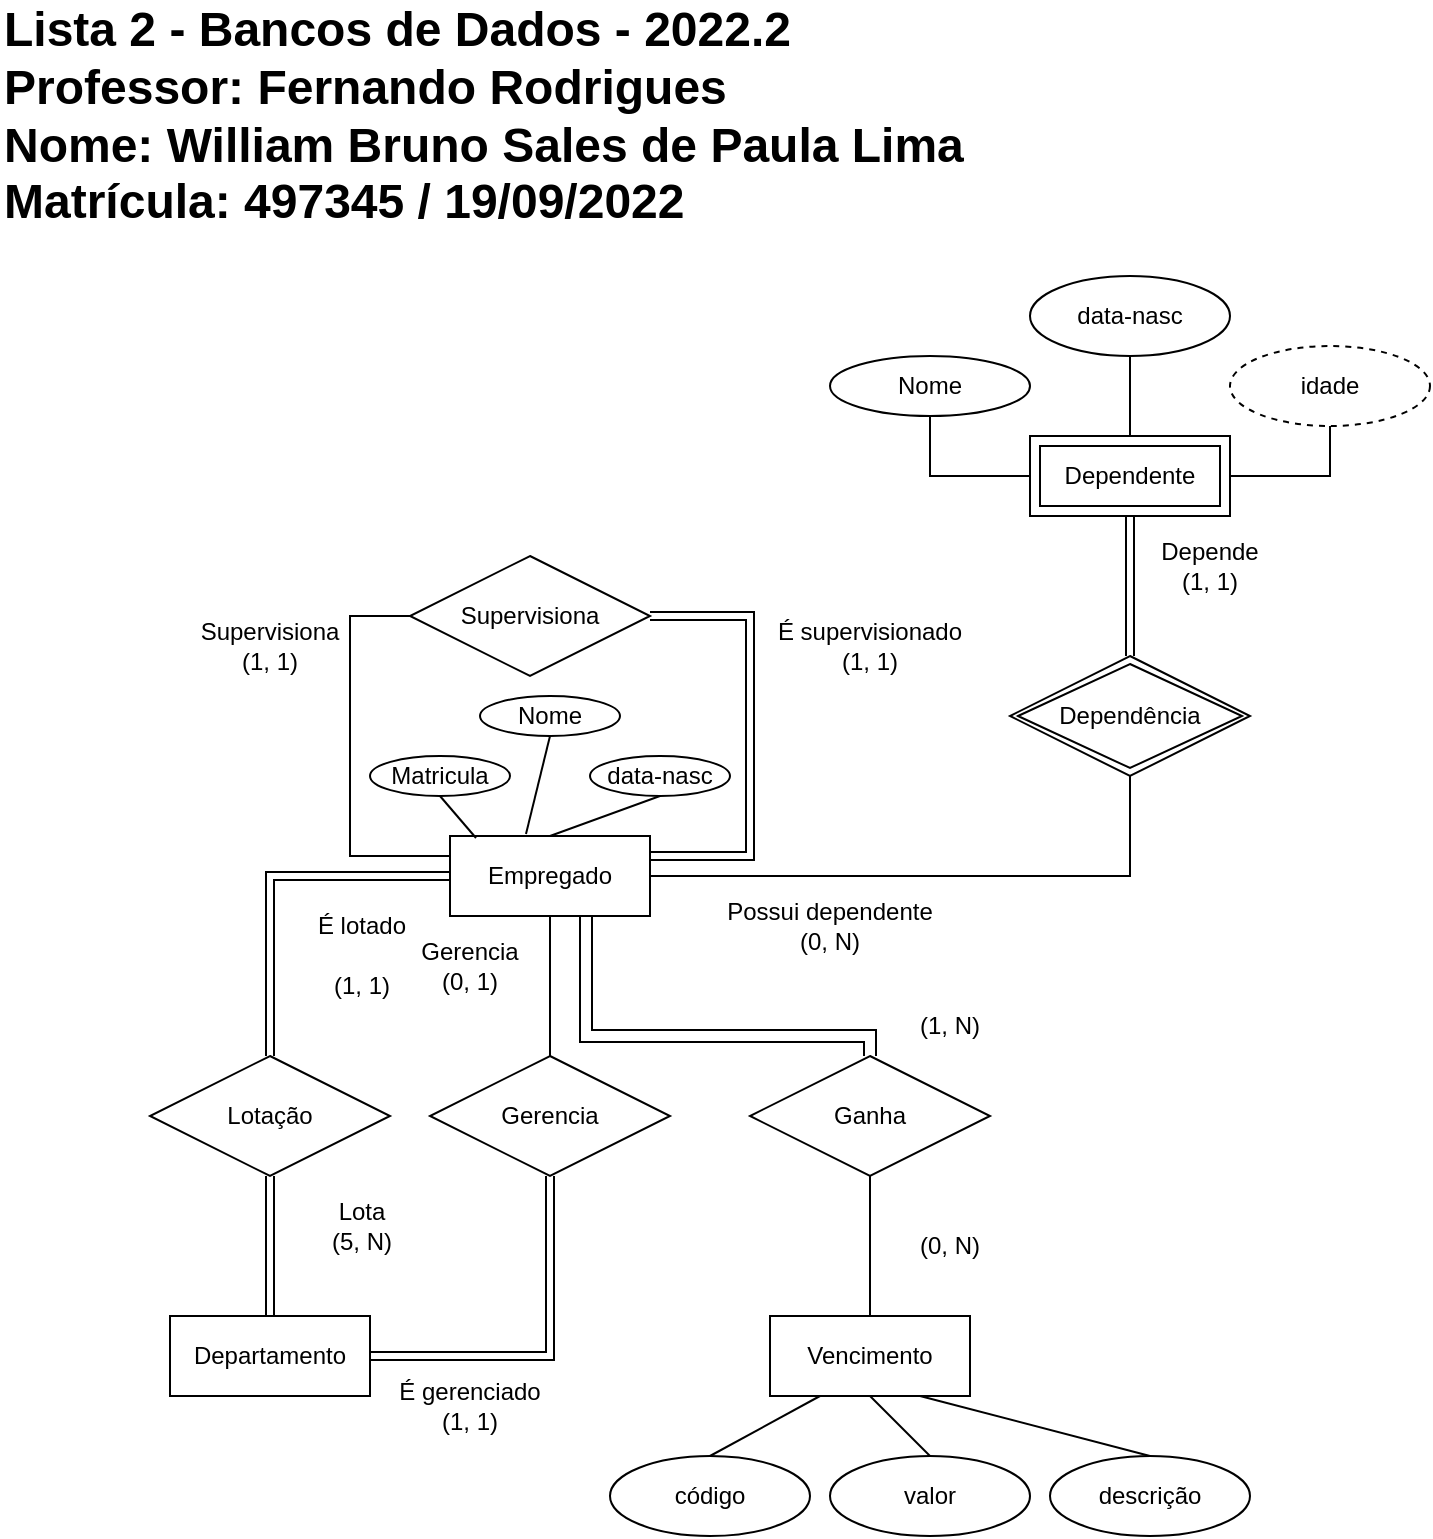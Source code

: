 <mxfile version="20.3.2" type="github"><diagram id="sWRd494qI2ExZUr6aOoy" name="Página-1"><mxGraphModel dx="1422" dy="762" grid="1" gridSize="10" guides="1" tooltips="1" connect="1" arrows="1" fold="1" page="1" pageScale="1" pageWidth="827" pageHeight="1169" math="0" shadow="0"><root><mxCell id="0"/><mxCell id="1" parent="0"/><mxCell id="u_pdF3DIPeudoklIs56j-3" value="" style="shape=link;html=1;rounded=0;entryX=0;entryY=0.5;entryDx=0;entryDy=0;exitX=0.5;exitY=0;exitDx=0;exitDy=0;" edge="1" parent="1" source="u_pdF3DIPeudoklIs56j-4" target="u_pdF3DIPeudoklIs56j-5"><mxGeometry width="100" relative="1" as="geometry"><mxPoint x="154" y="530" as="sourcePoint"/><mxPoint x="268" y="440" as="targetPoint"/><Array as="points"><mxPoint x="154" y="440"/></Array></mxGeometry></mxCell><mxCell id="u_pdF3DIPeudoklIs56j-4" value="Lotação" style="shape=rhombus;perimeter=rhombusPerimeter;whiteSpace=wrap;html=1;align=center;" vertex="1" parent="1"><mxGeometry x="94" y="530" width="120" height="60" as="geometry"/></mxCell><mxCell id="u_pdF3DIPeudoklIs56j-5" value="Empregado" style="whiteSpace=wrap;html=1;align=center;" vertex="1" parent="1"><mxGeometry x="244" y="420" width="100" height="40" as="geometry"/></mxCell><mxCell id="u_pdF3DIPeudoklIs56j-6" value="Departamento" style="whiteSpace=wrap;html=1;align=center;" vertex="1" parent="1"><mxGeometry x="104" y="660" width="100" height="40" as="geometry"/></mxCell><mxCell id="u_pdF3DIPeudoklIs56j-7" value="" style="shape=link;html=1;rounded=0;exitX=0.5;exitY=1;exitDx=0;exitDy=0;entryX=0.5;entryY=0;entryDx=0;entryDy=0;" edge="1" parent="1" source="u_pdF3DIPeudoklIs56j-4" target="u_pdF3DIPeudoklIs56j-6"><mxGeometry width="100" relative="1" as="geometry"><mxPoint x="434" y="530" as="sourcePoint"/><mxPoint x="534" y="530" as="targetPoint"/></mxGeometry></mxCell><mxCell id="u_pdF3DIPeudoklIs56j-9" value="Gerencia" style="shape=rhombus;perimeter=rhombusPerimeter;whiteSpace=wrap;html=1;align=center;" vertex="1" parent="1"><mxGeometry x="234" y="530" width="120" height="60" as="geometry"/></mxCell><mxCell id="u_pdF3DIPeudoklIs56j-10" value="" style="endArrow=none;html=1;rounded=0;exitX=0.5;exitY=1;exitDx=0;exitDy=0;entryX=0.5;entryY=0;entryDx=0;entryDy=0;" edge="1" parent="1" source="u_pdF3DIPeudoklIs56j-5" target="u_pdF3DIPeudoklIs56j-9"><mxGeometry relative="1" as="geometry"><mxPoint x="374" y="600" as="sourcePoint"/><mxPoint x="534" y="600" as="targetPoint"/></mxGeometry></mxCell><mxCell id="u_pdF3DIPeudoklIs56j-11" value="" style="shape=link;html=1;rounded=0;exitX=1;exitY=0.5;exitDx=0;exitDy=0;entryX=0.5;entryY=1;entryDx=0;entryDy=0;" edge="1" parent="1" source="u_pdF3DIPeudoklIs56j-6" target="u_pdF3DIPeudoklIs56j-9"><mxGeometry width="100" relative="1" as="geometry"><mxPoint x="404" y="600" as="sourcePoint"/><mxPoint x="504" y="600" as="targetPoint"/><Array as="points"><mxPoint x="294" y="680"/></Array></mxGeometry></mxCell><mxCell id="u_pdF3DIPeudoklIs56j-13" value="É lotado" style="text;html=1;strokeColor=none;fillColor=none;align=center;verticalAlign=middle;whiteSpace=wrap;rounded=0;" vertex="1" parent="1"><mxGeometry x="170" y="450" width="60" height="30" as="geometry"/></mxCell><mxCell id="u_pdF3DIPeudoklIs56j-14" value="(1, 1)" style="text;html=1;strokeColor=none;fillColor=none;align=center;verticalAlign=middle;whiteSpace=wrap;rounded=0;" vertex="1" parent="1"><mxGeometry x="170" y="480" width="60" height="30" as="geometry"/></mxCell><mxCell id="u_pdF3DIPeudoklIs56j-15" value="Lota&lt;br&gt;(5, N)" style="text;html=1;strokeColor=none;fillColor=none;align=center;verticalAlign=middle;whiteSpace=wrap;rounded=0;" vertex="1" parent="1"><mxGeometry x="170" y="600" width="60" height="30" as="geometry"/></mxCell><mxCell id="u_pdF3DIPeudoklIs56j-16" value="É gerenciado&lt;br&gt;(1, 1)" style="text;html=1;strokeColor=none;fillColor=none;align=center;verticalAlign=middle;whiteSpace=wrap;rounded=0;" vertex="1" parent="1"><mxGeometry x="214" y="690" width="80" height="30" as="geometry"/></mxCell><mxCell id="u_pdF3DIPeudoklIs56j-17" value="Gerencia&lt;br&gt;(0, 1)" style="text;html=1;strokeColor=none;fillColor=none;align=center;verticalAlign=middle;whiteSpace=wrap;rounded=0;" vertex="1" parent="1"><mxGeometry x="224" y="470" width="60" height="30" as="geometry"/></mxCell><mxCell id="u_pdF3DIPeudoklIs56j-18" value="Supervisiona" style="shape=rhombus;perimeter=rhombusPerimeter;whiteSpace=wrap;html=1;align=center;" vertex="1" parent="1"><mxGeometry x="224" y="280" width="120" height="60" as="geometry"/></mxCell><mxCell id="u_pdF3DIPeudoklIs56j-19" value="" style="endArrow=none;html=1;rounded=0;entryX=0;entryY=0.25;entryDx=0;entryDy=0;exitX=0;exitY=0.5;exitDx=0;exitDy=0;" edge="1" parent="1" source="u_pdF3DIPeudoklIs56j-18" target="u_pdF3DIPeudoklIs56j-5"><mxGeometry relative="1" as="geometry"><mxPoint x="344" y="360" as="sourcePoint"/><mxPoint x="504" y="360" as="targetPoint"/><Array as="points"><mxPoint x="194" y="310"/><mxPoint x="194" y="430"/></Array></mxGeometry></mxCell><mxCell id="u_pdF3DIPeudoklIs56j-20" value="É supervisionado&lt;br&gt;(1, 1)" style="text;html=1;strokeColor=none;fillColor=none;align=center;verticalAlign=middle;whiteSpace=wrap;rounded=0;" vertex="1" parent="1"><mxGeometry x="404" y="310" width="100" height="30" as="geometry"/></mxCell><mxCell id="u_pdF3DIPeudoklIs56j-22" value="Supervisiona&lt;br&gt;(1, 1)" style="text;html=1;strokeColor=none;fillColor=none;align=center;verticalAlign=middle;whiteSpace=wrap;rounded=0;" vertex="1" parent="1"><mxGeometry x="114" y="310" width="80" height="30" as="geometry"/></mxCell><mxCell id="u_pdF3DIPeudoklIs56j-23" value="" style="shape=link;html=1;rounded=0;exitX=1;exitY=0.25;exitDx=0;exitDy=0;entryX=1;entryY=0.5;entryDx=0;entryDy=0;" edge="1" parent="1" source="u_pdF3DIPeudoklIs56j-5" target="u_pdF3DIPeudoklIs56j-18"><mxGeometry width="100" relative="1" as="geometry"><mxPoint x="374" y="340" as="sourcePoint"/><mxPoint x="474" y="340" as="targetPoint"/><Array as="points"><mxPoint x="394" y="430"/><mxPoint x="394" y="360"/><mxPoint x="394" y="310"/></Array></mxGeometry></mxCell><mxCell id="u_pdF3DIPeudoklIs56j-24" value="Matricula" style="ellipse;whiteSpace=wrap;html=1;align=center;" vertex="1" parent="1"><mxGeometry x="204" y="380" width="70" height="20" as="geometry"/></mxCell><mxCell id="u_pdF3DIPeudoklIs56j-25" value="" style="endArrow=none;html=1;rounded=0;exitX=0.5;exitY=1;exitDx=0;exitDy=0;entryX=0.13;entryY=0.025;entryDx=0;entryDy=0;entryPerimeter=0;" edge="1" parent="1" source="u_pdF3DIPeudoklIs56j-24" target="u_pdF3DIPeudoklIs56j-5"><mxGeometry relative="1" as="geometry"><mxPoint x="344" y="540" as="sourcePoint"/><mxPoint x="504" y="540" as="targetPoint"/></mxGeometry></mxCell><mxCell id="u_pdF3DIPeudoklIs56j-26" value="Nome" style="ellipse;whiteSpace=wrap;html=1;align=center;" vertex="1" parent="1"><mxGeometry x="259" y="350" width="70" height="20" as="geometry"/></mxCell><mxCell id="u_pdF3DIPeudoklIs56j-27" value="data-nasc" style="ellipse;whiteSpace=wrap;html=1;align=center;" vertex="1" parent="1"><mxGeometry x="314" y="380" width="70" height="20" as="geometry"/></mxCell><mxCell id="u_pdF3DIPeudoklIs56j-28" value="" style="endArrow=none;html=1;rounded=0;exitX=0.5;exitY=1;exitDx=0;exitDy=0;entryX=0.5;entryY=0;entryDx=0;entryDy=0;" edge="1" parent="1" source="u_pdF3DIPeudoklIs56j-27" target="u_pdF3DIPeudoklIs56j-5"><mxGeometry relative="1" as="geometry"><mxPoint x="344" y="540" as="sourcePoint"/><mxPoint x="504" y="540" as="targetPoint"/></mxGeometry></mxCell><mxCell id="u_pdF3DIPeudoklIs56j-29" value="" style="endArrow=none;html=1;rounded=0;exitX=0.5;exitY=1;exitDx=0;exitDy=0;entryX=0.38;entryY=-0.025;entryDx=0;entryDy=0;entryPerimeter=0;" edge="1" parent="1" source="u_pdF3DIPeudoklIs56j-26" target="u_pdF3DIPeudoklIs56j-5"><mxGeometry relative="1" as="geometry"><mxPoint x="344" y="540" as="sourcePoint"/><mxPoint x="504" y="540" as="targetPoint"/></mxGeometry></mxCell><mxCell id="u_pdF3DIPeudoklIs56j-30" value="Dependência" style="shape=rhombus;double=1;perimeter=rhombusPerimeter;whiteSpace=wrap;html=1;align=center;" vertex="1" parent="1"><mxGeometry x="524" y="330" width="120" height="60" as="geometry"/></mxCell><mxCell id="u_pdF3DIPeudoklIs56j-31" value="" style="endArrow=none;html=1;rounded=0;entryX=0.5;entryY=1;entryDx=0;entryDy=0;" edge="1" parent="1" target="u_pdF3DIPeudoklIs56j-30"><mxGeometry relative="1" as="geometry"><mxPoint x="344" y="440" as="sourcePoint"/><mxPoint x="504" y="440" as="targetPoint"/><Array as="points"><mxPoint x="584" y="440"/></Array></mxGeometry></mxCell><mxCell id="u_pdF3DIPeudoklIs56j-32" value="Dependente" style="shape=ext;margin=3;double=1;whiteSpace=wrap;html=1;align=center;" vertex="1" parent="1"><mxGeometry x="534" y="220" width="100" height="40" as="geometry"/></mxCell><mxCell id="u_pdF3DIPeudoklIs56j-33" value="" style="shape=link;html=1;rounded=0;entryX=0.5;entryY=1;entryDx=0;entryDy=0;exitX=0.5;exitY=0;exitDx=0;exitDy=0;" edge="1" parent="1" source="u_pdF3DIPeudoklIs56j-30" target="u_pdF3DIPeudoklIs56j-32"><mxGeometry width="100" relative="1" as="geometry"><mxPoint x="374" y="340" as="sourcePoint"/><mxPoint x="474" y="340" as="targetPoint"/></mxGeometry></mxCell><mxCell id="u_pdF3DIPeudoklIs56j-34" value="Possui dependente&lt;br&gt;(0, N)" style="text;html=1;strokeColor=none;fillColor=none;align=center;verticalAlign=middle;whiteSpace=wrap;rounded=0;" vertex="1" parent="1"><mxGeometry x="374" y="450" width="120" height="30" as="geometry"/></mxCell><mxCell id="u_pdF3DIPeudoklIs56j-35" value="Depende&lt;br&gt;(1, 1)" style="text;html=1;strokeColor=none;fillColor=none;align=center;verticalAlign=middle;whiteSpace=wrap;rounded=0;" vertex="1" parent="1"><mxGeometry x="594" y="270" width="60" height="30" as="geometry"/></mxCell><mxCell id="u_pdF3DIPeudoklIs56j-36" value="Nome" style="ellipse;whiteSpace=wrap;html=1;align=center;" vertex="1" parent="1"><mxGeometry x="434" y="180" width="100" height="30" as="geometry"/></mxCell><mxCell id="u_pdF3DIPeudoklIs56j-37" value="data-nasc" style="ellipse;whiteSpace=wrap;html=1;align=center;" vertex="1" parent="1"><mxGeometry x="534" y="140" width="100" height="40" as="geometry"/></mxCell><mxCell id="u_pdF3DIPeudoklIs56j-38" value="idade" style="ellipse;whiteSpace=wrap;html=1;align=center;dashed=1;" vertex="1" parent="1"><mxGeometry x="634" y="175" width="100" height="40" as="geometry"/></mxCell><mxCell id="u_pdF3DIPeudoklIs56j-39" value="" style="endArrow=none;html=1;rounded=0;entryX=0;entryY=0.5;entryDx=0;entryDy=0;exitX=0.5;exitY=1;exitDx=0;exitDy=0;" edge="1" parent="1" source="u_pdF3DIPeudoklIs56j-36" target="u_pdF3DIPeudoklIs56j-32"><mxGeometry relative="1" as="geometry"><mxPoint x="474" y="200" as="sourcePoint"/><mxPoint x="504" y="120" as="targetPoint"/><Array as="points"><mxPoint x="484" y="240"/></Array></mxGeometry></mxCell><mxCell id="u_pdF3DIPeudoklIs56j-40" value="" style="endArrow=none;html=1;rounded=0;entryX=0.5;entryY=0;entryDx=0;entryDy=0;exitX=0.5;exitY=1;exitDx=0;exitDy=0;" edge="1" parent="1" source="u_pdF3DIPeudoklIs56j-37" target="u_pdF3DIPeudoklIs56j-32"><mxGeometry relative="1" as="geometry"><mxPoint x="344" y="120" as="sourcePoint"/><mxPoint x="504" y="120" as="targetPoint"/></mxGeometry></mxCell><mxCell id="u_pdF3DIPeudoklIs56j-42" value="" style="endArrow=none;html=1;rounded=0;exitX=1;exitY=0.5;exitDx=0;exitDy=0;entryX=0.5;entryY=1;entryDx=0;entryDy=0;" edge="1" parent="1" source="u_pdF3DIPeudoklIs56j-32" target="u_pdF3DIPeudoklIs56j-38"><mxGeometry relative="1" as="geometry"><mxPoint x="344" y="120" as="sourcePoint"/><mxPoint x="504" y="120" as="targetPoint"/><Array as="points"><mxPoint x="684" y="240"/></Array></mxGeometry></mxCell><mxCell id="u_pdF3DIPeudoklIs56j-44" value="Ganha" style="shape=rhombus;perimeter=rhombusPerimeter;whiteSpace=wrap;html=1;align=center;" vertex="1" parent="1"><mxGeometry x="394" y="530" width="120" height="60" as="geometry"/></mxCell><mxCell id="u_pdF3DIPeudoklIs56j-46" value="" style="shape=link;html=1;rounded=0;exitX=0.68;exitY=1;exitDx=0;exitDy=0;exitPerimeter=0;width=6;entryX=0.5;entryY=0;entryDx=0;entryDy=0;" edge="1" parent="1" source="u_pdF3DIPeudoklIs56j-5" target="u_pdF3DIPeudoklIs56j-44"><mxGeometry width="100" relative="1" as="geometry"><mxPoint x="374" y="520" as="sourcePoint"/><mxPoint x="424" y="550" as="targetPoint"/><Array as="points"><mxPoint x="312" y="520"/><mxPoint x="454" y="520"/></Array></mxGeometry></mxCell><mxCell id="u_pdF3DIPeudoklIs56j-47" value="Vencimento" style="whiteSpace=wrap;html=1;align=center;" vertex="1" parent="1"><mxGeometry x="404" y="660" width="100" height="40" as="geometry"/></mxCell><mxCell id="u_pdF3DIPeudoklIs56j-48" value="código" style="ellipse;whiteSpace=wrap;html=1;align=center;" vertex="1" parent="1"><mxGeometry x="324" y="730" width="100" height="40" as="geometry"/></mxCell><mxCell id="u_pdF3DIPeudoklIs56j-49" value="valor" style="ellipse;whiteSpace=wrap;html=1;align=center;" vertex="1" parent="1"><mxGeometry x="434" y="730" width="100" height="40" as="geometry"/></mxCell><mxCell id="u_pdF3DIPeudoklIs56j-50" value="descrição" style="ellipse;whiteSpace=wrap;html=1;align=center;" vertex="1" parent="1"><mxGeometry x="544" y="730" width="100" height="40" as="geometry"/></mxCell><mxCell id="u_pdF3DIPeudoklIs56j-51" value="" style="endArrow=none;html=1;rounded=0;exitX=0.5;exitY=0;exitDx=0;exitDy=0;entryX=0.25;entryY=1;entryDx=0;entryDy=0;" edge="1" parent="1" source="u_pdF3DIPeudoklIs56j-48" target="u_pdF3DIPeudoklIs56j-47"><mxGeometry relative="1" as="geometry"><mxPoint x="344" y="520" as="sourcePoint"/><mxPoint x="504" y="520" as="targetPoint"/></mxGeometry></mxCell><mxCell id="u_pdF3DIPeudoklIs56j-52" value="" style="endArrow=none;html=1;rounded=0;exitX=0.5;exitY=0;exitDx=0;exitDy=0;entryX=0.5;entryY=1;entryDx=0;entryDy=0;" edge="1" parent="1" source="u_pdF3DIPeudoklIs56j-49" target="u_pdF3DIPeudoklIs56j-47"><mxGeometry relative="1" as="geometry"><mxPoint x="344" y="520" as="sourcePoint"/><mxPoint x="504" y="520" as="targetPoint"/></mxGeometry></mxCell><mxCell id="u_pdF3DIPeudoklIs56j-53" value="" style="endArrow=none;html=1;rounded=0;exitX=0.5;exitY=0;exitDx=0;exitDy=0;entryX=0.75;entryY=1;entryDx=0;entryDy=0;" edge="1" parent="1" source="u_pdF3DIPeudoklIs56j-50" target="u_pdF3DIPeudoklIs56j-47"><mxGeometry relative="1" as="geometry"><mxPoint x="344" y="520" as="sourcePoint"/><mxPoint x="504" y="520" as="targetPoint"/></mxGeometry></mxCell><mxCell id="u_pdF3DIPeudoklIs56j-54" value="" style="endArrow=none;html=1;rounded=0;exitX=0.5;exitY=0;exitDx=0;exitDy=0;entryX=0.5;entryY=1;entryDx=0;entryDy=0;" edge="1" parent="1" source="u_pdF3DIPeudoklIs56j-47" target="u_pdF3DIPeudoklIs56j-44"><mxGeometry relative="1" as="geometry"><mxPoint x="344" y="520" as="sourcePoint"/><mxPoint x="504" y="520" as="targetPoint"/></mxGeometry></mxCell><mxCell id="u_pdF3DIPeudoklIs56j-55" value="(1, N)" style="text;html=1;strokeColor=none;fillColor=none;align=center;verticalAlign=middle;whiteSpace=wrap;rounded=0;" vertex="1" parent="1"><mxGeometry x="464" y="500" width="60" height="30" as="geometry"/></mxCell><mxCell id="u_pdF3DIPeudoklIs56j-56" value="(0, N)" style="text;html=1;strokeColor=none;fillColor=none;align=center;verticalAlign=middle;whiteSpace=wrap;rounded=0;" vertex="1" parent="1"><mxGeometry x="464" y="610" width="60" height="30" as="geometry"/></mxCell><mxCell id="u_pdF3DIPeudoklIs56j-57" value="&lt;div style=&quot;&quot;&gt;&lt;span style=&quot;background-color: initial;&quot;&gt;Lista 2 - Bancos de Dados - 2022.2&lt;/span&gt;&lt;/div&gt;&lt;div style=&quot;&quot;&gt;&lt;span style=&quot;background-color: initial;&quot;&gt;Professor: Fernando Rodrigues&lt;/span&gt;&lt;/div&gt;&lt;div style=&quot;&quot;&gt;&lt;span style=&quot;background-color: initial;&quot;&gt;Nome: William Bruno Sales de Paula Lima&lt;/span&gt;&lt;/div&gt;&lt;div style=&quot;&quot;&gt;&lt;span style=&quot;background-color: initial;&quot;&gt;Matrícula: 497345 / 19/09/2022&lt;/span&gt;&lt;/div&gt;" style="text;strokeColor=none;fillColor=none;html=1;fontSize=24;fontStyle=1;verticalAlign=middle;align=left;" vertex="1" parent="1"><mxGeometry x="19" y="40" width="530" height="40" as="geometry"/></mxCell></root></mxGraphModel></diagram></mxfile>